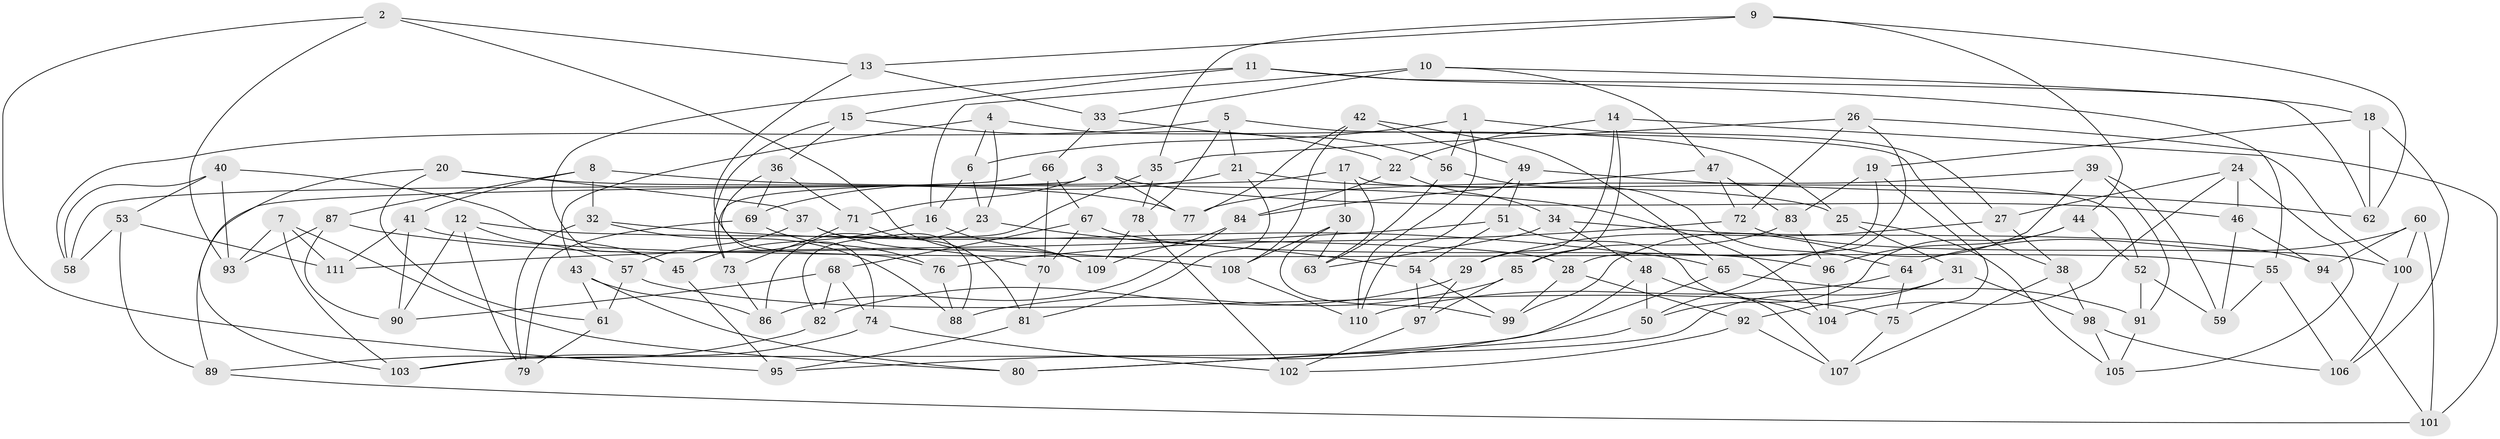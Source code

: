 // Generated by graph-tools (version 1.1) at 2025/50/03/09/25 03:50:46]
// undirected, 111 vertices, 222 edges
graph export_dot {
graph [start="1"]
  node [color=gray90,style=filled];
  1;
  2;
  3;
  4;
  5;
  6;
  7;
  8;
  9;
  10;
  11;
  12;
  13;
  14;
  15;
  16;
  17;
  18;
  19;
  20;
  21;
  22;
  23;
  24;
  25;
  26;
  27;
  28;
  29;
  30;
  31;
  32;
  33;
  34;
  35;
  36;
  37;
  38;
  39;
  40;
  41;
  42;
  43;
  44;
  45;
  46;
  47;
  48;
  49;
  50;
  51;
  52;
  53;
  54;
  55;
  56;
  57;
  58;
  59;
  60;
  61;
  62;
  63;
  64;
  65;
  66;
  67;
  68;
  69;
  70;
  71;
  72;
  73;
  74;
  75;
  76;
  77;
  78;
  79;
  80;
  81;
  82;
  83;
  84;
  85;
  86;
  87;
  88;
  89;
  90;
  91;
  92;
  93;
  94;
  95;
  96;
  97;
  98;
  99;
  100;
  101;
  102;
  103;
  104;
  105;
  106;
  107;
  108;
  109;
  110;
  111;
  1 -- 27;
  1 -- 110;
  1 -- 6;
  1 -- 56;
  2 -- 13;
  2 -- 93;
  2 -- 95;
  2 -- 109;
  3 -- 58;
  3 -- 46;
  3 -- 77;
  3 -- 71;
  4 -- 25;
  4 -- 6;
  4 -- 23;
  4 -- 43;
  5 -- 58;
  5 -- 78;
  5 -- 21;
  5 -- 38;
  6 -- 23;
  6 -- 16;
  7 -- 80;
  7 -- 93;
  7 -- 111;
  7 -- 103;
  8 -- 32;
  8 -- 104;
  8 -- 41;
  8 -- 87;
  9 -- 62;
  9 -- 13;
  9 -- 35;
  9 -- 44;
  10 -- 47;
  10 -- 33;
  10 -- 16;
  10 -- 18;
  11 -- 62;
  11 -- 55;
  11 -- 45;
  11 -- 15;
  12 -- 57;
  12 -- 90;
  12 -- 79;
  12 -- 28;
  13 -- 76;
  13 -- 33;
  14 -- 22;
  14 -- 100;
  14 -- 85;
  14 -- 29;
  15 -- 36;
  15 -- 73;
  15 -- 22;
  16 -- 109;
  16 -- 45;
  17 -- 30;
  17 -- 52;
  17 -- 89;
  17 -- 63;
  18 -- 19;
  18 -- 62;
  18 -- 106;
  19 -- 75;
  19 -- 28;
  19 -- 83;
  20 -- 77;
  20 -- 103;
  20 -- 37;
  20 -- 61;
  21 -- 81;
  21 -- 69;
  21 -- 25;
  22 -- 84;
  22 -- 34;
  23 -- 86;
  23 -- 54;
  24 -- 27;
  24 -- 104;
  24 -- 105;
  24 -- 46;
  25 -- 31;
  25 -- 105;
  26 -- 72;
  26 -- 101;
  26 -- 35;
  26 -- 50;
  27 -- 38;
  27 -- 29;
  28 -- 99;
  28 -- 92;
  29 -- 82;
  29 -- 97;
  30 -- 63;
  30 -- 108;
  30 -- 99;
  31 -- 103;
  31 -- 92;
  31 -- 98;
  32 -- 65;
  32 -- 88;
  32 -- 79;
  33 -- 56;
  33 -- 66;
  34 -- 94;
  34 -- 48;
  34 -- 63;
  35 -- 78;
  35 -- 82;
  36 -- 71;
  36 -- 74;
  36 -- 69;
  37 -- 70;
  37 -- 88;
  37 -- 57;
  38 -- 98;
  38 -- 107;
  39 -- 77;
  39 -- 91;
  39 -- 59;
  39 -- 99;
  40 -- 45;
  40 -- 93;
  40 -- 53;
  40 -- 58;
  41 -- 55;
  41 -- 111;
  41 -- 90;
  42 -- 108;
  42 -- 65;
  42 -- 77;
  42 -- 49;
  43 -- 80;
  43 -- 61;
  43 -- 86;
  44 -- 52;
  44 -- 50;
  44 -- 96;
  45 -- 95;
  46 -- 94;
  46 -- 59;
  47 -- 72;
  47 -- 84;
  47 -- 83;
  48 -- 107;
  48 -- 80;
  48 -- 50;
  49 -- 110;
  49 -- 51;
  49 -- 62;
  50 -- 80;
  51 -- 104;
  51 -- 54;
  51 -- 111;
  52 -- 59;
  52 -- 91;
  53 -- 111;
  53 -- 89;
  53 -- 58;
  54 -- 97;
  54 -- 99;
  55 -- 59;
  55 -- 106;
  56 -- 64;
  56 -- 63;
  57 -- 75;
  57 -- 61;
  60 -- 100;
  60 -- 101;
  60 -- 64;
  60 -- 94;
  61 -- 79;
  64 -- 75;
  64 -- 110;
  65 -- 95;
  65 -- 91;
  66 -- 70;
  66 -- 73;
  66 -- 67;
  67 -- 96;
  67 -- 70;
  67 -- 68;
  68 -- 82;
  68 -- 90;
  68 -- 74;
  69 -- 76;
  69 -- 79;
  70 -- 81;
  71 -- 73;
  71 -- 81;
  72 -- 100;
  72 -- 76;
  73 -- 86;
  74 -- 103;
  74 -- 102;
  75 -- 107;
  76 -- 88;
  78 -- 102;
  78 -- 109;
  81 -- 95;
  82 -- 89;
  83 -- 96;
  83 -- 85;
  84 -- 109;
  84 -- 86;
  85 -- 97;
  85 -- 88;
  87 -- 90;
  87 -- 108;
  87 -- 93;
  89 -- 101;
  91 -- 105;
  92 -- 102;
  92 -- 107;
  94 -- 101;
  96 -- 104;
  97 -- 102;
  98 -- 106;
  98 -- 105;
  100 -- 106;
  108 -- 110;
}

